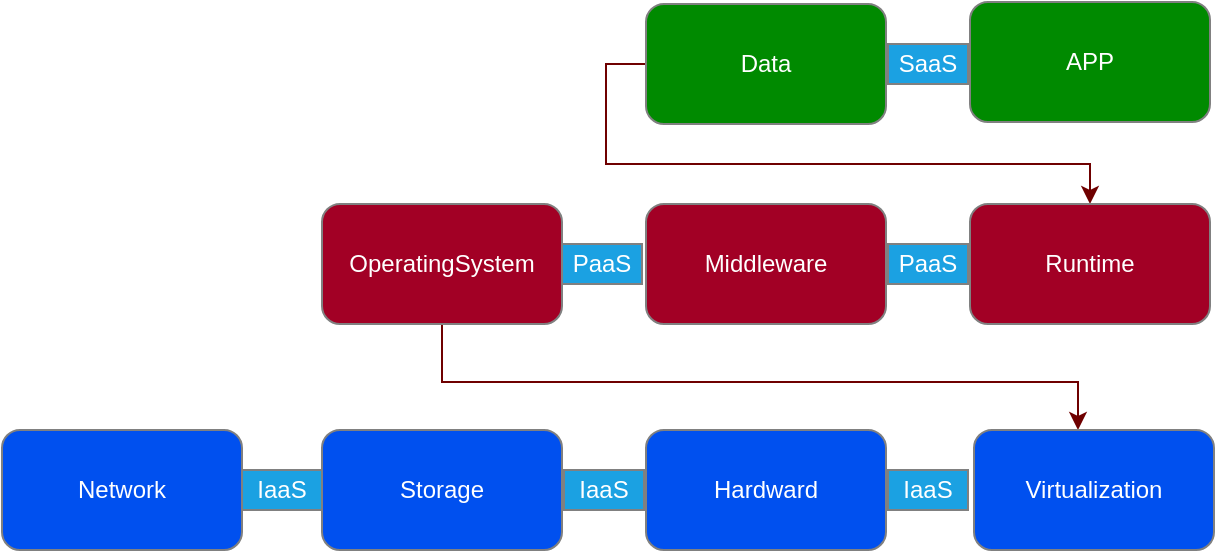 <mxfile version="13.10.0" type="embed">
    <diagram id="y1CfwR0YSlFSj1-z2M1j" name="Page-1">
        <mxGraphModel dx="1474" dy="473" grid="1" gridSize="10" guides="1" tooltips="1" connect="1" arrows="1" fold="1" page="1" pageScale="1" pageWidth="850" pageHeight="1100" background="#FFFFFF" math="0" shadow="0">
            <root>
                <mxCell id="0"/>
                <mxCell id="1" parent="0"/>
                <mxCell id="2" value="APP" style="rounded=1;whiteSpace=wrap;html=1;fillColor=#008a00;strokeColor=#808080;fontColor=#ffffff;" parent="1" vertex="1">
                    <mxGeometry x="304" y="60" width="120" height="60" as="geometry"/>
                </mxCell>
                <mxCell id="20" style="edgeStyle=orthogonalEdgeStyle;rounded=0;orthogonalLoop=1;jettySize=auto;html=1;exitX=0;exitY=0.5;exitDx=0;exitDy=0;entryX=0.5;entryY=0;entryDx=0;entryDy=0;strokeColor=#6F0000;fillColor=#a20025;" edge="1" parent="1" source="3" target="4">
                    <mxGeometry relative="1" as="geometry"/>
                </mxCell>
                <mxCell id="3" value="Data" style="rounded=1;whiteSpace=wrap;html=1;sketch=0;fillColor=#008a00;strokeColor=#808080;fontColor=#ffffff;" parent="1" vertex="1">
                    <mxGeometry x="142" y="61" width="120" height="60" as="geometry"/>
                </mxCell>
                <mxCell id="4" value="Runtime" style="rounded=1;whiteSpace=wrap;html=1;fillColor=#a20025;strokeColor=#808080;fontColor=#ffffff;" parent="1" vertex="1">
                    <mxGeometry x="304" y="161" width="120" height="60" as="geometry"/>
                </mxCell>
                <mxCell id="5" value="Middleware" style="rounded=1;whiteSpace=wrap;html=1;fillColor=#a20025;strokeColor=#808080;fontColor=#ffffff;" parent="1" vertex="1">
                    <mxGeometry x="142" y="161" width="120" height="60" as="geometry"/>
                </mxCell>
                <mxCell id="23" style="edgeStyle=orthogonalEdgeStyle;rounded=0;orthogonalLoop=1;jettySize=auto;html=1;strokeColor=#6F0000;fillColor=#a20025;" edge="1" parent="1" source="7" target="8">
                    <mxGeometry relative="1" as="geometry">
                        <Array as="points">
                            <mxPoint x="40" y="250"/>
                            <mxPoint x="358" y="250"/>
                        </Array>
                    </mxGeometry>
                </mxCell>
                <mxCell id="7" value="OperatingSystem" style="rounded=1;whiteSpace=wrap;html=1;fillColor=#a20025;strokeColor=#808080;fontColor=#ffffff;" parent="1" vertex="1">
                    <mxGeometry x="-20" y="161" width="120" height="60" as="geometry"/>
                </mxCell>
                <mxCell id="8" value="Virtualization" style="rounded=1;whiteSpace=wrap;html=1;fillColor=#0050ef;strokeColor=#808080;fontColor=#ffffff;" parent="1" vertex="1">
                    <mxGeometry x="306" y="274" width="120" height="60" as="geometry"/>
                </mxCell>
                <mxCell id="9" value="Hardward" style="rounded=1;whiteSpace=wrap;html=1;fillColor=#0050ef;strokeColor=#808080;fontColor=#ffffff;" parent="1" vertex="1">
                    <mxGeometry x="142" y="274" width="120" height="60" as="geometry"/>
                </mxCell>
                <mxCell id="10" value="Storage" style="rounded=1;whiteSpace=wrap;html=1;fillColor=#0050ef;strokeColor=#808080;fontColor=#ffffff;" parent="1" vertex="1">
                    <mxGeometry x="-20" y="274" width="120" height="60" as="geometry"/>
                </mxCell>
                <mxCell id="11" value="Network" style="rounded=1;whiteSpace=wrap;html=1;fillColor=#0050ef;strokeColor=#808080;fontColor=#ffffff;" parent="1" vertex="1">
                    <mxGeometry x="-180" y="274" width="120" height="60" as="geometry"/>
                </mxCell>
                <mxCell id="12" value="SaaS" style="text;html=1;strokeColor=#808080;fillColor=#1ba1e2;align=center;verticalAlign=middle;whiteSpace=wrap;rounded=0;sketch=0;fontColor=#ffffff;" parent="1" vertex="1">
                    <mxGeometry x="263" y="81" width="40" height="20" as="geometry"/>
                </mxCell>
                <mxCell id="13" value="PaaS" style="text;html=1;strokeColor=#808080;fillColor=#1ba1e2;align=center;verticalAlign=middle;whiteSpace=wrap;rounded=0;sketch=0;fontColor=#ffffff;" parent="1" vertex="1">
                    <mxGeometry x="100" y="181" width="40" height="20" as="geometry"/>
                </mxCell>
                <mxCell id="15" value="PaaS" style="text;html=1;strokeColor=#808080;fillColor=#1ba1e2;align=center;verticalAlign=middle;whiteSpace=wrap;rounded=0;sketch=0;fontColor=#ffffff;" parent="1" vertex="1">
                    <mxGeometry x="263" y="181" width="40" height="20" as="geometry"/>
                </mxCell>
                <mxCell id="16" value="IaaS" style="text;html=1;strokeColor=#808080;fillColor=#1ba1e2;align=center;verticalAlign=middle;whiteSpace=wrap;rounded=0;sketch=0;fontColor=#ffffff;" parent="1" vertex="1">
                    <mxGeometry x="-60" y="294" width="40" height="20" as="geometry"/>
                </mxCell>
                <mxCell id="17" value="IaaS" style="text;html=1;strokeColor=#808080;fillColor=#1ba1e2;align=center;verticalAlign=middle;whiteSpace=wrap;rounded=0;sketch=0;fontColor=#ffffff;" parent="1" vertex="1">
                    <mxGeometry x="101" y="294" width="40" height="20" as="geometry"/>
                </mxCell>
                <mxCell id="19" value="IaaS" style="text;html=1;strokeColor=#808080;fillColor=#1ba1e2;align=center;verticalAlign=middle;whiteSpace=wrap;rounded=0;sketch=0;fontColor=#ffffff;" parent="1" vertex="1">
                    <mxGeometry x="263" y="294" width="40" height="20" as="geometry"/>
                </mxCell>
            </root>
        </mxGraphModel>
    </diagram>
</mxfile>
